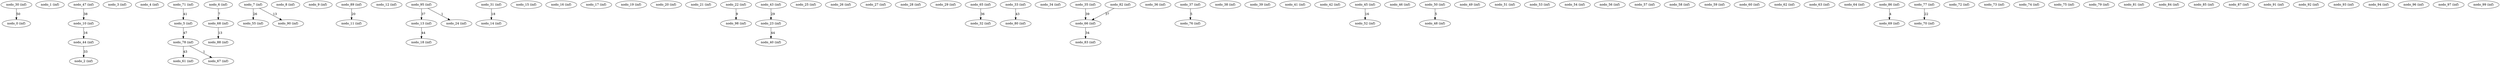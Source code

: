 digraph grafoErdosRenyi_n_100_m_30 {
"nodo_0 (inf)";
"nodo_1 (inf)";
"nodo_2 (inf)";
"nodo_3 (inf)";
"nodo_4 (inf)";
"nodo_5 (inf)";
"nodo_6 (inf)";
"nodo_7 (inf)";
"nodo_8 (inf)";
"nodo_9 (inf)";
"nodo_10 (inf)";
"nodo_11 (inf)";
"nodo_12 (inf)";
"nodo_13 (inf)";
"nodo_14 (inf)";
"nodo_15 (inf)";
"nodo_16 (inf)";
"nodo_17 (inf)";
"nodo_18 (inf)";
"nodo_19 (inf)";
"nodo_20 (inf)";
"nodo_21 (inf)";
"nodo_22 (inf)";
"nodo_23 (inf)";
"nodo_24 (inf)";
"nodo_25 (inf)";
"nodo_26 (inf)";
"nodo_27 (inf)";
"nodo_28 (inf)";
"nodo_29 (inf)";
"nodo_30 (inf)";
"nodo_31 (inf)";
"nodo_32 (inf)";
"nodo_33 (inf)";
"nodo_34 (inf)";
"nodo_35 (inf)";
"nodo_36 (inf)";
"nodo_37 (inf)";
"nodo_38 (inf)";
"nodo_39 (inf)";
"nodo_40 (inf)";
"nodo_41 (inf)";
"nodo_42 (inf)";
"nodo_43 (inf)";
"nodo_44 (inf)";
"nodo_45 (inf)";
"nodo_46 (inf)";
"nodo_47 (inf)";
"nodo_48 (inf)";
"nodo_49 (inf)";
"nodo_50 (inf)";
"nodo_51 (inf)";
"nodo_52 (inf)";
"nodo_53 (inf)";
"nodo_54 (inf)";
"nodo_55 (inf)";
"nodo_56 (inf)";
"nodo_57 (inf)";
"nodo_58 (inf)";
"nodo_59 (inf)";
"nodo_60 (inf)";
"nodo_61 (inf)";
"nodo_62 (inf)";
"nodo_63 (inf)";
"nodo_64 (inf)";
"nodo_65 (inf)";
"nodo_66 (inf)";
"nodo_67 (inf)";
"nodo_68 (inf)";
"nodo_69 (inf)";
"nodo_70 (inf)";
"nodo_71 (inf)";
"nodo_72 (inf)";
"nodo_73 (inf)";
"nodo_74 (inf)";
"nodo_75 (inf)";
"nodo_76 (inf)";
"nodo_77 (inf)";
"nodo_78 (inf)";
"nodo_79 (inf)";
"nodo_80 (inf)";
"nodo_81 (inf)";
"nodo_82 (inf)";
"nodo_83 (inf)";
"nodo_84 (inf)";
"nodo_85 (inf)";
"nodo_86 (inf)";
"nodo_87 (inf)";
"nodo_88 (inf)";
"nodo_89 (inf)";
"nodo_90 (inf)";
"nodo_91 (inf)";
"nodo_92 (inf)";
"nodo_93 (inf)";
"nodo_94 (inf)";
"nodo_95 (inf)";
"nodo_96 (inf)";
"nodo_97 (inf)";
"nodo_98 (inf)";
"nodo_99 (inf)";
"nodo_31 (inf)" -> "nodo_14 (inf)" [label=18 weight=18];
"nodo_13 (inf)" -> "nodo_18 (inf)" [label=44 weight=44];
"nodo_89 (inf)" -> "nodo_11 (inf)" [label=20 weight=20];
"nodo_86 (inf)" -> "nodo_69 (inf)" [label=4 weight=4];
"nodo_45 (inf)" -> "nodo_52 (inf)" [label=16 weight=16];
"nodo_71 (inf)" -> "nodo_5 (inf)" [label=41 weight=41];
"nodo_43 (inf)" -> "nodo_23 (inf)" [label=29 weight=29];
"nodo_95 (inf)" -> "nodo_24 (inf)" [label=1 weight=1];
"nodo_44 (inf)" -> "nodo_2 (inf)" [label=33 weight=33];
"nodo_78 (inf)" -> "nodo_67 (inf)" [label=1 weight=1];
"nodo_95 (inf)" -> "nodo_13 (inf)" [label=37 weight=37];
"nodo_65 (inf)" -> "nodo_32 (inf)" [label=36 weight=36];
"nodo_82 (inf)" -> "nodo_66 (inf)" [label=37 weight=37];
"nodo_78 (inf)" -> "nodo_61 (inf)" [label=43 weight=43];
"nodo_77 (inf)" -> "nodo_70 (inf)" [label=22 weight=22];
"nodo_66 (inf)" -> "nodo_83 (inf)" [label=34 weight=34];
"nodo_68 (inf)" -> "nodo_88 (inf)" [label=13 weight=13];
"nodo_7 (inf)" -> "nodo_90 (inf)" [label=13 weight=13];
"nodo_35 (inf)" -> "nodo_66 (inf)" [label=39 weight=39];
"nodo_47 (inf)" -> "nodo_10 (inf)" [label=38 weight=38];
"nodo_30 (inf)" -> "nodo_0 (inf)" [label=50 weight=50];
"nodo_50 (inf)" -> "nodo_48 (inf)" [label=5 weight=5];
"nodo_22 (inf)" -> "nodo_98 (inf)" [label=9 weight=9];
"nodo_37 (inf)" -> "nodo_76 (inf)" [label=5 weight=5];
"nodo_33 (inf)" -> "nodo_80 (inf)" [label=43 weight=43];
"nodo_6 (inf)" -> "nodo_68 (inf)" [label=7 weight=7];
"nodo_23 (inf)" -> "nodo_40 (inf)" [label=44 weight=44];
"nodo_5 (inf)" -> "nodo_78 (inf)" [label=47 weight=47];
"nodo_7 (inf)" -> "nodo_55 (inf)" [label=26 weight=26];
"nodo_10 (inf)" -> "nodo_44 (inf)" [label=16 weight=16];
}